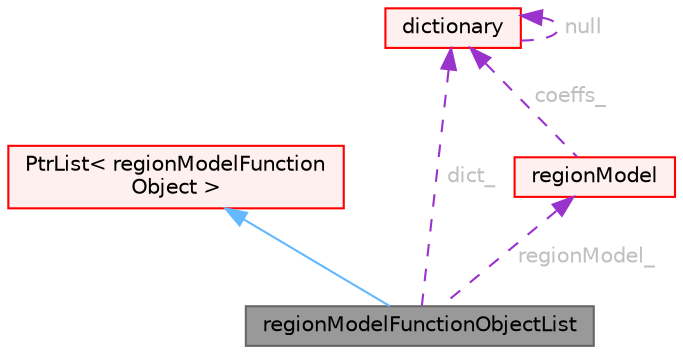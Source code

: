 digraph "regionModelFunctionObjectList"
{
 // LATEX_PDF_SIZE
  bgcolor="transparent";
  edge [fontname=Helvetica,fontsize=10,labelfontname=Helvetica,labelfontsize=10];
  node [fontname=Helvetica,fontsize=10,shape=box,height=0.2,width=0.4];
  Node1 [id="Node000001",label="regionModelFunctionObjectList",height=0.2,width=0.4,color="gray40", fillcolor="grey60", style="filled", fontcolor="black",tooltip="List of cloud function objects."];
  Node2 -> Node1 [id="edge1_Node000001_Node000002",dir="back",color="steelblue1",style="solid",tooltip=" "];
  Node2 [id="Node000002",label="PtrList\< regionModelFunction\lObject \>",height=0.2,width=0.4,color="red", fillcolor="#FFF0F0", style="filled",URL="$classFoam_1_1PtrList.html",tooltip=" "];
  Node6 -> Node1 [id="edge2_Node000001_Node000006",dir="back",color="darkorchid3",style="dashed",tooltip=" ",label=" regionModel_",fontcolor="grey" ];
  Node6 [id="Node000006",label="regionModel",height=0.2,width=0.4,color="red", fillcolor="#FFF0F0", style="filled",URL="$classFoam_1_1regionModels_1_1regionModel.html",tooltip="Base class for region models."];
  Node14 -> Node6 [id="edge3_Node000006_Node000014",dir="back",color="darkorchid3",style="dashed",tooltip=" ",label=" coeffs_",fontcolor="grey" ];
  Node14 [id="Node000014",label="dictionary",height=0.2,width=0.4,color="red", fillcolor="#FFF0F0", style="filled",URL="$classFoam_1_1dictionary.html",tooltip="A list of keyword definitions, which are a keyword followed by a number of values (eg,..."];
  Node14 -> Node14 [id="edge4_Node000014_Node000014",dir="back",color="darkorchid3",style="dashed",tooltip=" ",label=" null",fontcolor="grey" ];
  Node14 -> Node1 [id="edge5_Node000001_Node000014",dir="back",color="darkorchid3",style="dashed",tooltip=" ",label=" dict_",fontcolor="grey" ];
}
